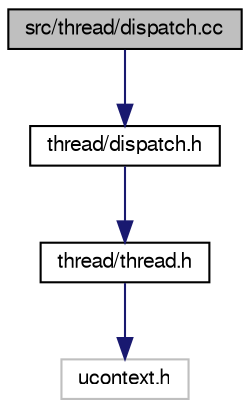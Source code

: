 digraph "src/thread/dispatch.cc"
{
  bgcolor="transparent";
  edge [fontname="FreeSans",fontsize="10",labelfontname="FreeSans",labelfontsize="10"];
  node [fontname="FreeSans",fontsize="10",shape=record];
  Node1 [label="src/thread/dispatch.cc",height=0.2,width=0.4,color="black", fillcolor="grey75", style="filled" fontcolor="black"];
  Node1 -> Node2 [color="midnightblue",fontsize="10",style="solid",fontname="FreeSans"];
  Node2 [label="thread/dispatch.h",height=0.2,width=0.4,color="black",URL="$dispatch_8h.html"];
  Node2 -> Node3 [color="midnightblue",fontsize="10",style="solid",fontname="FreeSans"];
  Node3 [label="thread/thread.h",height=0.2,width=0.4,color="black",URL="$thread_8h.html"];
  Node3 -> Node4 [color="midnightblue",fontsize="10",style="solid",fontname="FreeSans"];
  Node4 [label="ucontext.h",height=0.2,width=0.4,color="grey75"];
}
